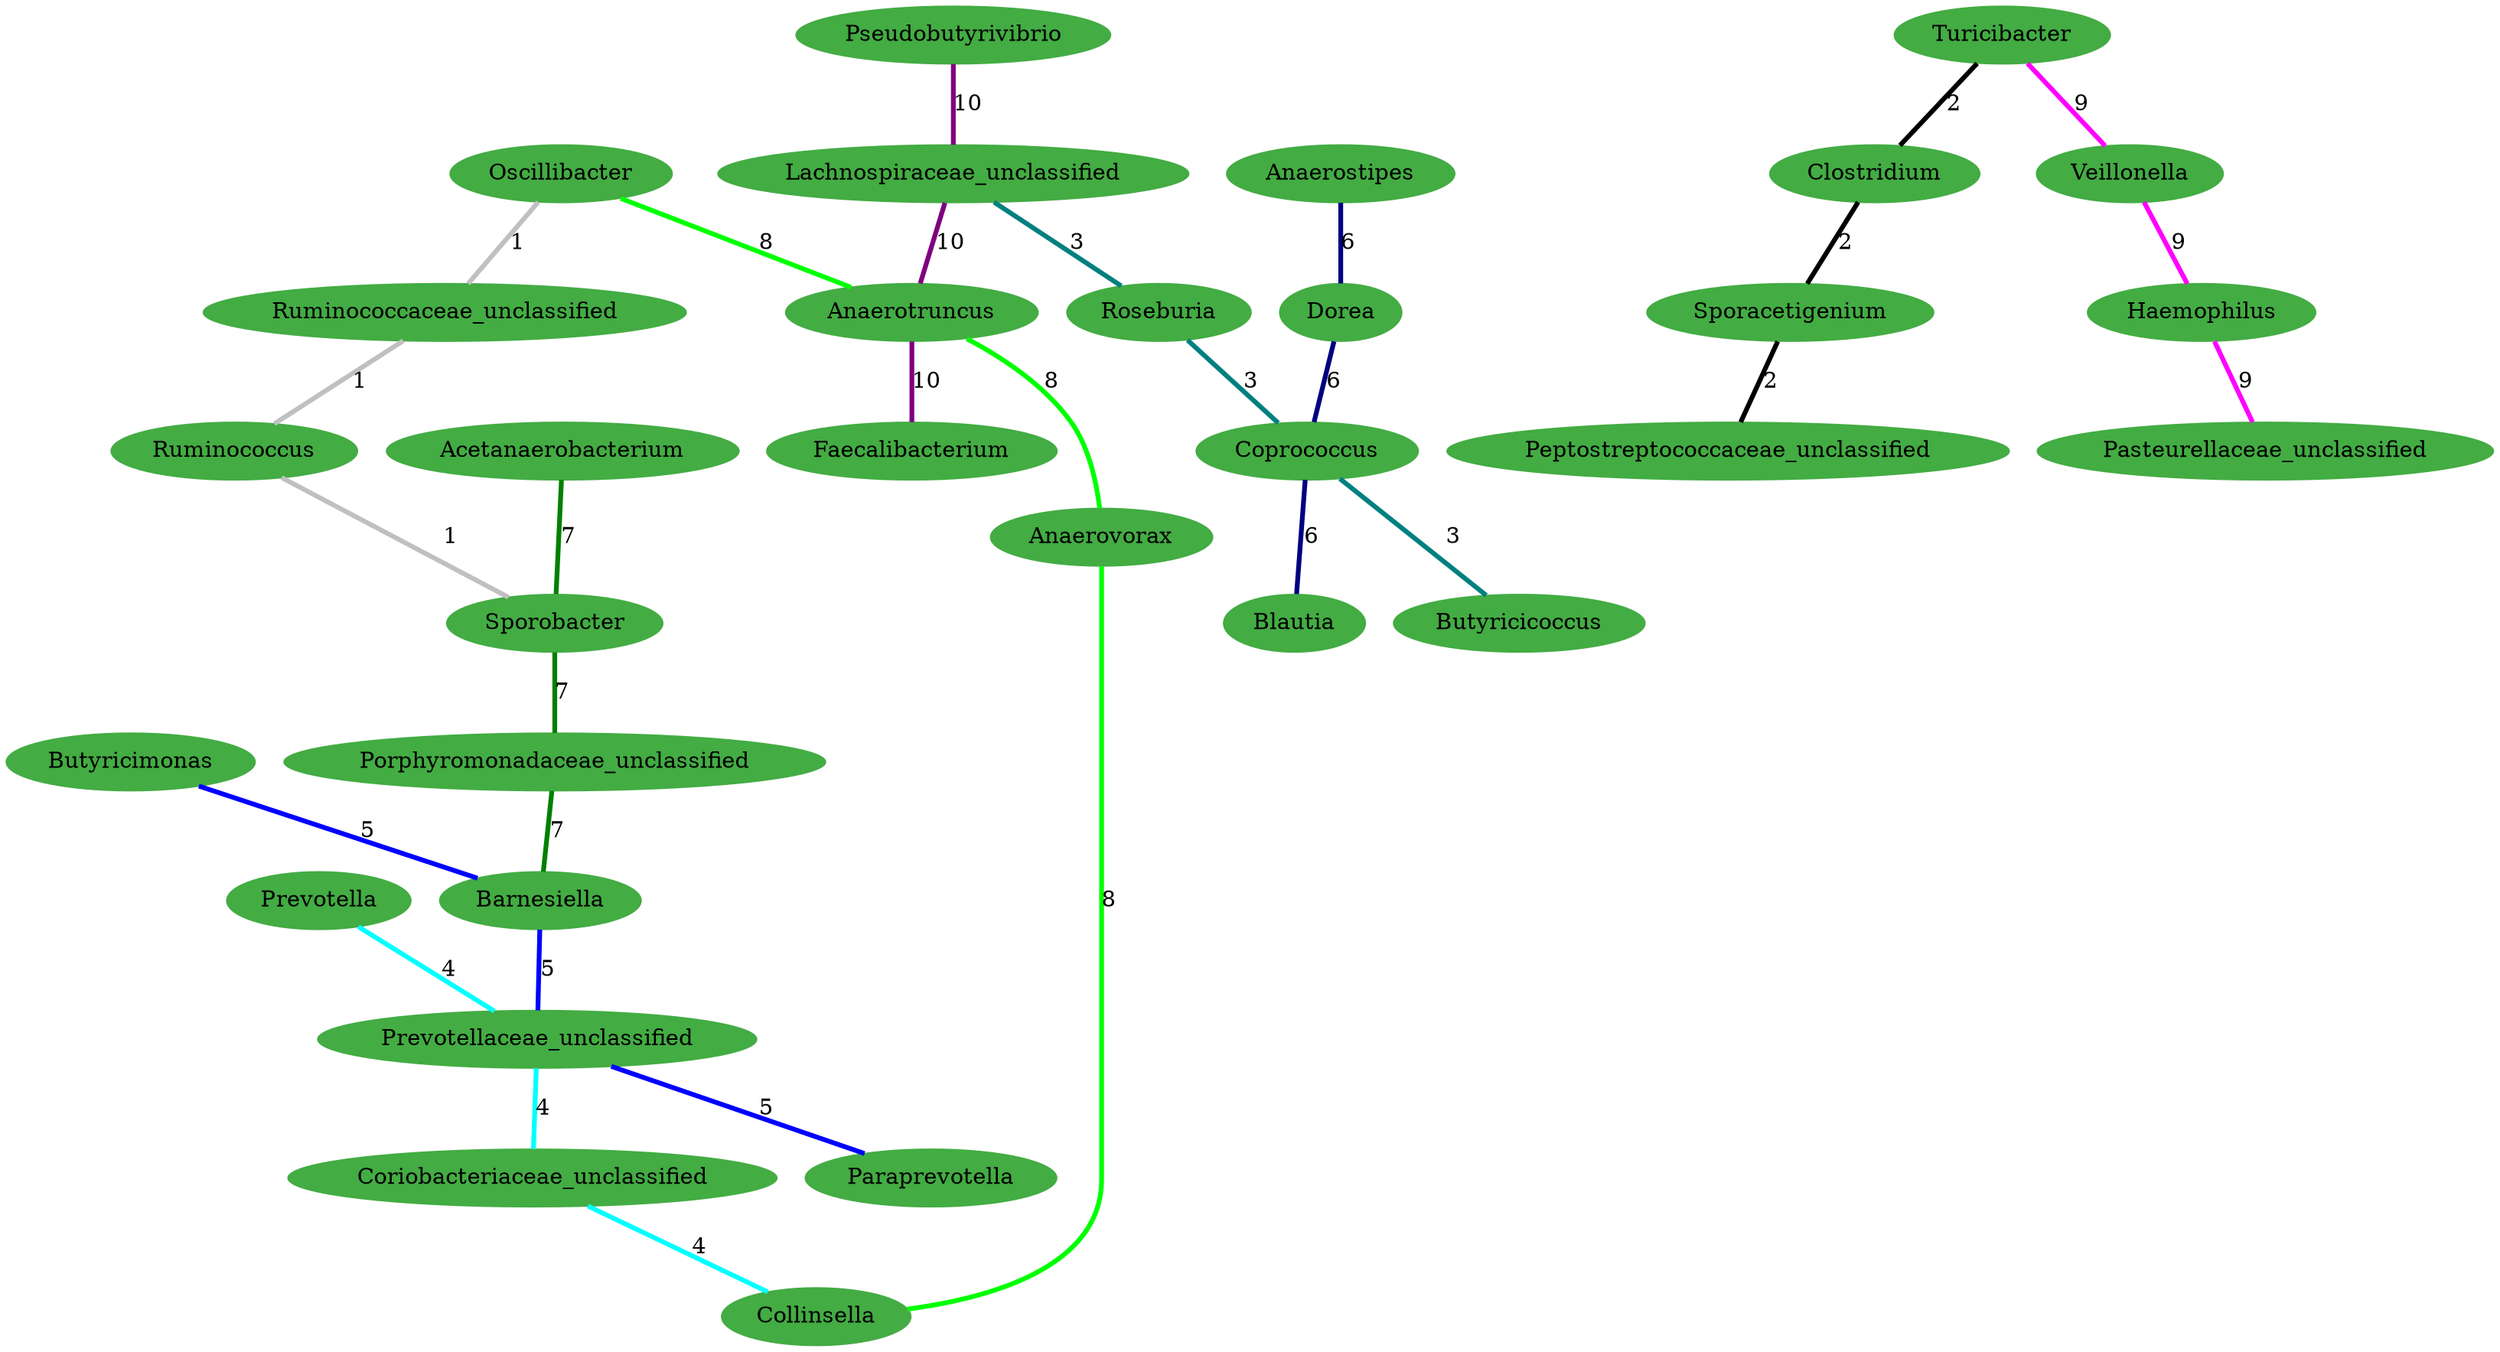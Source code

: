 graph G { 

//Pattern: 0
Oscillibacter [color="#43AC43", style=filled]
Ruminococcaceae_unclassified [color="#43AC43", style=filled]
Ruminococcus [color="#43AC43", style=filled]
Sporobacter [color="#43AC43", style=filled]
edge [color="#c0c0c0", penwidth=3, label="1"]
Oscillibacter -- Ruminococcaceae_unclassified -- Ruminococcus -- Sporobacter
//Pattern: 1
Turicibacter [color="#43AC43", style=filled]
Clostridium [color="#43AC43", style=filled]
Sporacetigenium [color="#43AC43", style=filled]
Peptostreptococcaceae_unclassified [color="#43AC43", style=filled]
edge [color="#000000", penwidth=3, label="2"]
Turicibacter -- Clostridium -- Sporacetigenium -- Peptostreptococcaceae_unclassified
//Pattern: 2
Lachnospiraceae_unclassified [color="#43AC43", style=filled]
Roseburia [color="#43AC43", style=filled]
Coprococcus [color="#43AC43", style=filled]
Butyricicoccus [color="#43AC43", style=filled]
edge [color="#008080", penwidth=3, label="3"]
Lachnospiraceae_unclassified -- Roseburia -- Coprococcus -- Butyricicoccus
//Pattern: 3
Prevotella [color="#43AC43", style=filled]
Prevotellaceae_unclassified [color="#43AC43", style=filled]
Coriobacteriaceae_unclassified [color="#43AC43", style=filled]
Collinsella [color="#43AC43", style=filled]
edge [color="#00ffff", penwidth=3, label="4"]
Prevotella -- Prevotellaceae_unclassified -- Coriobacteriaceae_unclassified -- Collinsella
//Pattern: 4
Butyricimonas [color="#43AC43", style=filled]
Barnesiella [color="#43AC43", style=filled]
Prevotellaceae_unclassified [color="#43AC43", style=filled]
Paraprevotella [color="#43AC43", style=filled]
edge [color="#0000ff", penwidth=3, label="5"]
Butyricimonas -- Barnesiella -- Prevotellaceae_unclassified -- Paraprevotella
//Pattern: 5
Anaerostipes [color="#43AC43", style=filled]
Dorea [color="#43AC43", style=filled]
Coprococcus [color="#43AC43", style=filled]
Blautia [color="#43AC43", style=filled]
edge [color="#000080", penwidth=3, label="6"]
Anaerostipes -- Dorea -- Coprococcus -- Blautia
//Pattern: 6
Acetanaerobacterium [color="#43AC43", style=filled]
Sporobacter [color="#43AC43", style=filled]
Porphyromonadaceae_unclassified [color="#43AC43", style=filled]
Barnesiella [color="#43AC43", style=filled]
edge [color="#008000", penwidth=3, label="7"]
Acetanaerobacterium -- Sporobacter -- Porphyromonadaceae_unclassified -- Barnesiella
//Pattern: 7
Oscillibacter [color="#43AC43", style=filled]
Anaerotruncus [color="#43AC43", style=filled]
Anaerovorax [color="#43AC43", style=filled]
Collinsella [color="#43AC43", style=filled]
edge [color="#00ff00", penwidth=3, label="8"]
Oscillibacter -- Anaerotruncus -- Anaerovorax -- Collinsella
//Pattern: 8
Turicibacter [color="#43AC43", style=filled]
Veillonella [color="#43AC43", style=filled]
Haemophilus [color="#43AC43", style=filled]
Pasteurellaceae_unclassified [color="#43AC43", style=filled]
edge [color="#ff00ff", penwidth=3, label="9"]
Turicibacter -- Veillonella -- Haemophilus -- Pasteurellaceae_unclassified
//Pattern: 9
Pseudobutyrivibrio [color="#43AC43", style=filled]
Lachnospiraceae_unclassified [color="#43AC43", style=filled]
Anaerotruncus [color="#43AC43", style=filled]
Faecalibacterium [color="#43AC43", style=filled]
edge [color="#800080", penwidth=3, label="10"]
Pseudobutyrivibrio -- Lachnospiraceae_unclassified -- Anaerotruncus -- Faecalibacterium}